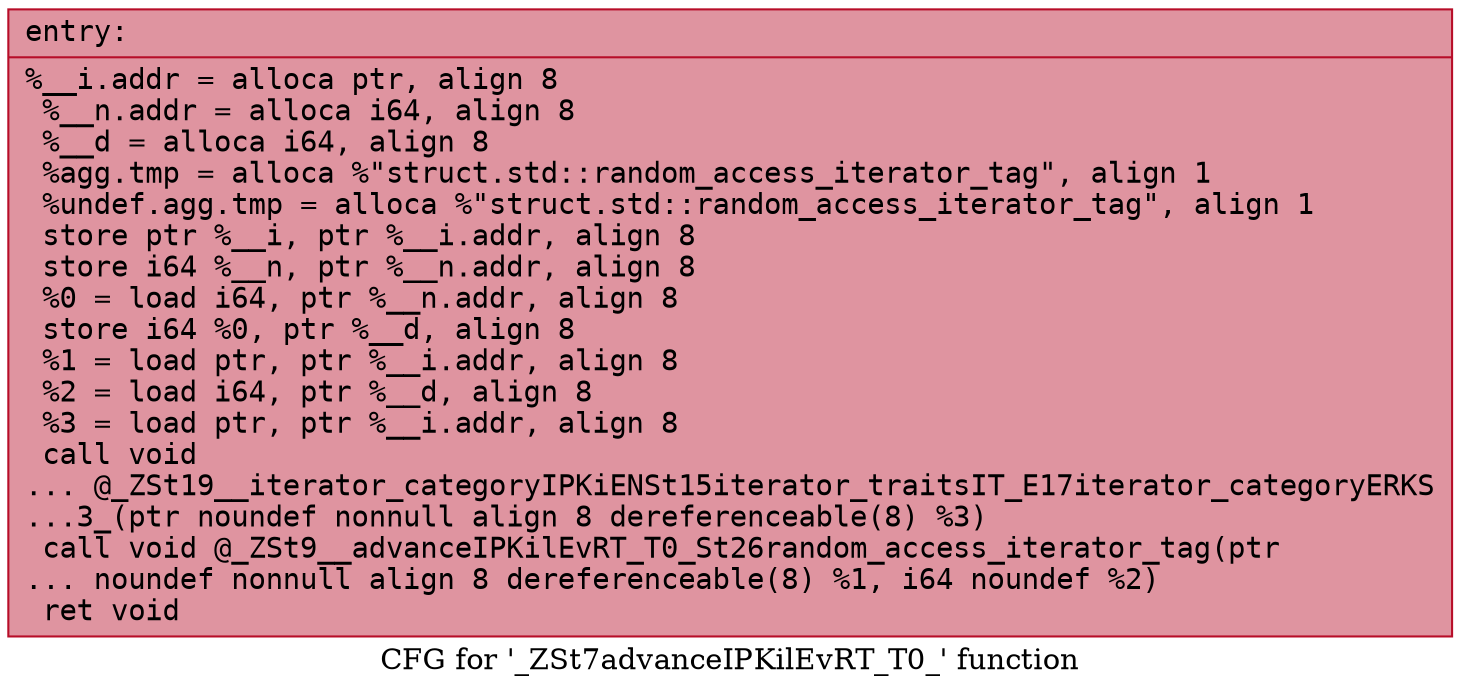 digraph "CFG for '_ZSt7advanceIPKilEvRT_T0_' function" {
	label="CFG for '_ZSt7advanceIPKilEvRT_T0_' function";

	Node0x56307d781c10 [shape=record,color="#b70d28ff", style=filled, fillcolor="#b70d2870" fontname="Courier",label="{entry:\l|  %__i.addr = alloca ptr, align 8\l  %__n.addr = alloca i64, align 8\l  %__d = alloca i64, align 8\l  %agg.tmp = alloca %\"struct.std::random_access_iterator_tag\", align 1\l  %undef.agg.tmp = alloca %\"struct.std::random_access_iterator_tag\", align 1\l  store ptr %__i, ptr %__i.addr, align 8\l  store i64 %__n, ptr %__n.addr, align 8\l  %0 = load i64, ptr %__n.addr, align 8\l  store i64 %0, ptr %__d, align 8\l  %1 = load ptr, ptr %__i.addr, align 8\l  %2 = load i64, ptr %__d, align 8\l  %3 = load ptr, ptr %__i.addr, align 8\l  call void\l... @_ZSt19__iterator_categoryIPKiENSt15iterator_traitsIT_E17iterator_categoryERKS\l...3_(ptr noundef nonnull align 8 dereferenceable(8) %3)\l  call void @_ZSt9__advanceIPKilEvRT_T0_St26random_access_iterator_tag(ptr\l... noundef nonnull align 8 dereferenceable(8) %1, i64 noundef %2)\l  ret void\l}"];
}
